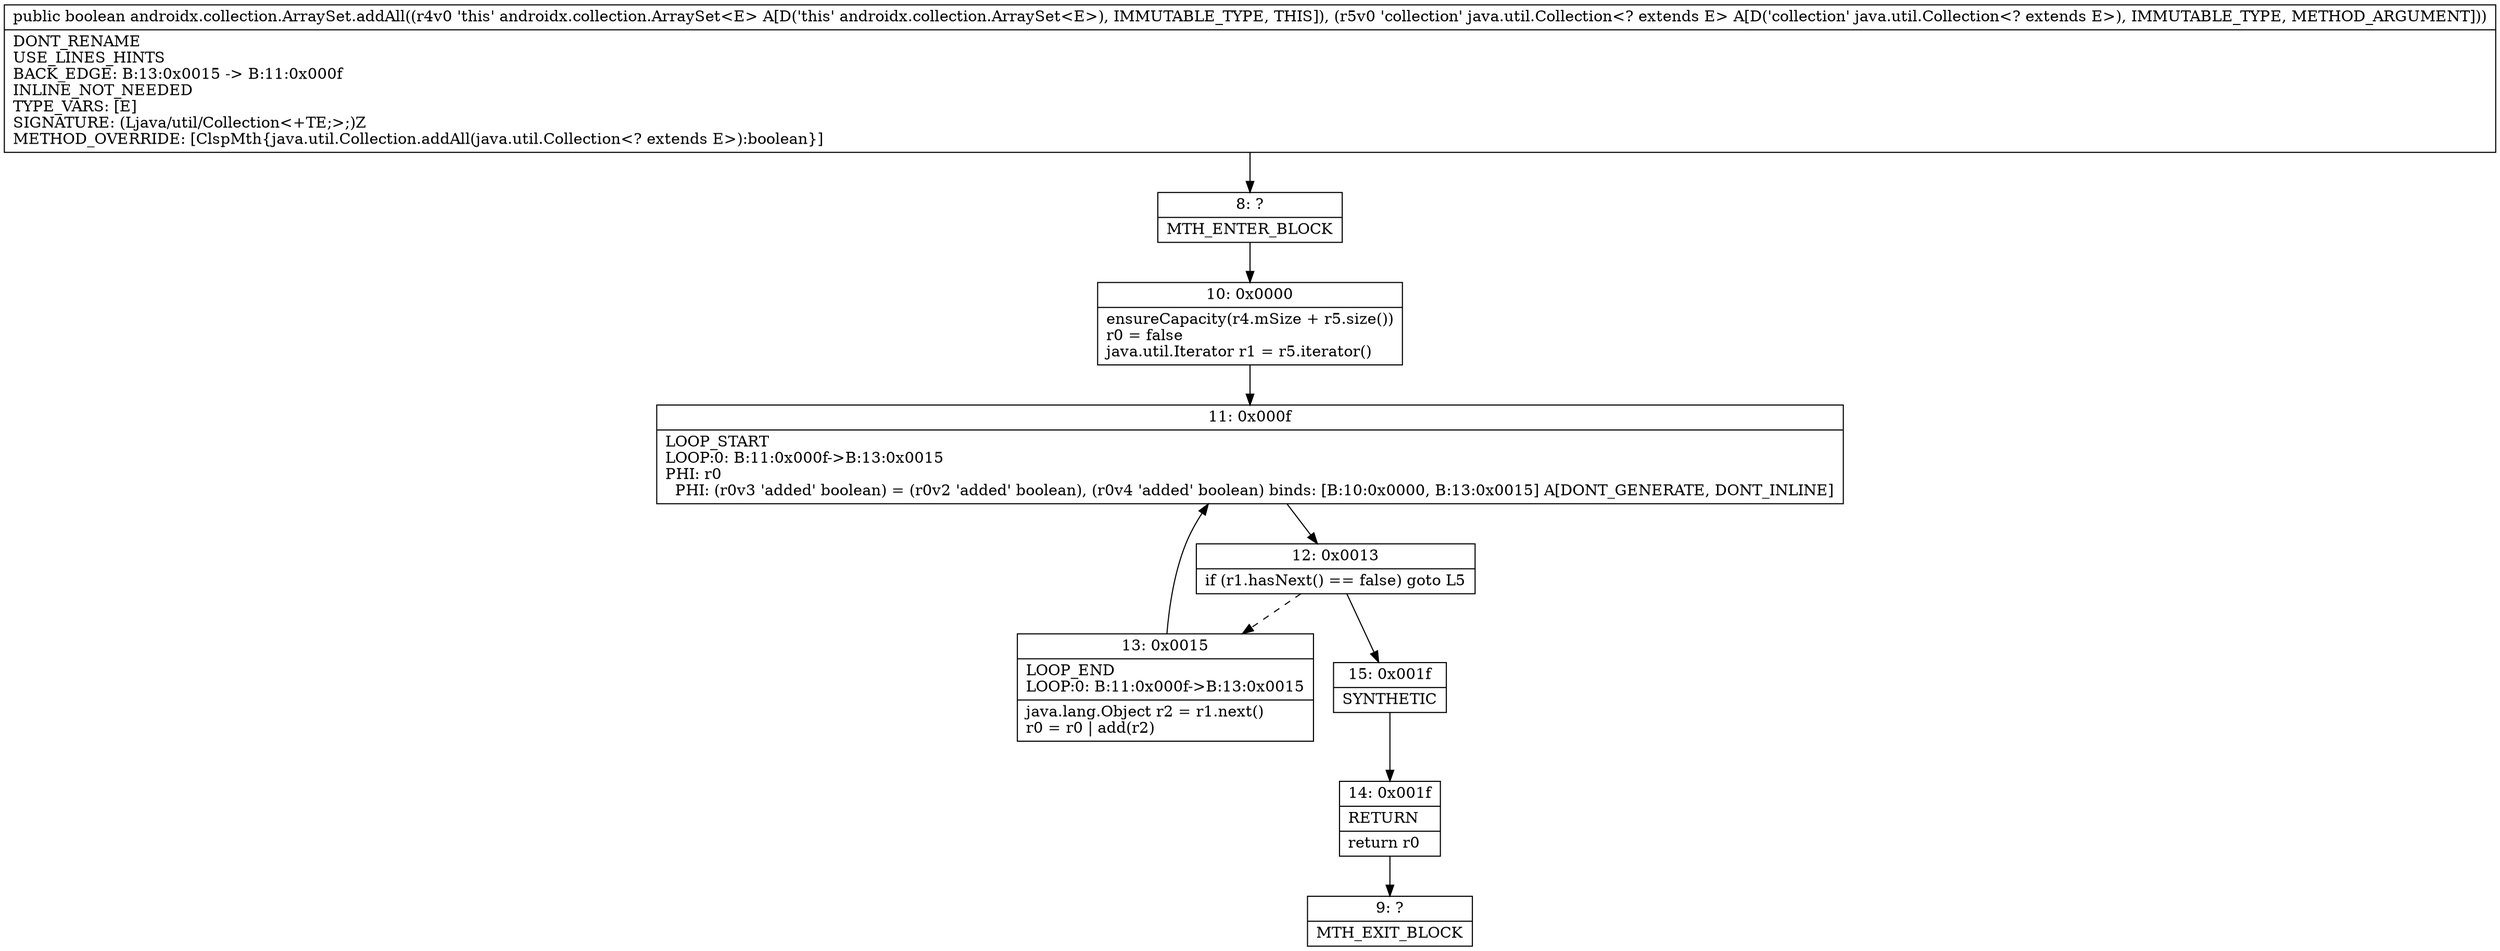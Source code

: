digraph "CFG forandroidx.collection.ArraySet.addAll(Ljava\/util\/Collection;)Z" {
Node_8 [shape=record,label="{8\:\ ?|MTH_ENTER_BLOCK\l}"];
Node_10 [shape=record,label="{10\:\ 0x0000|ensureCapacity(r4.mSize + r5.size())\lr0 = false\ljava.util.Iterator r1 = r5.iterator()\l}"];
Node_11 [shape=record,label="{11\:\ 0x000f|LOOP_START\lLOOP:0: B:11:0x000f\-\>B:13:0x0015\lPHI: r0 \l  PHI: (r0v3 'added' boolean) = (r0v2 'added' boolean), (r0v4 'added' boolean) binds: [B:10:0x0000, B:13:0x0015] A[DONT_GENERATE, DONT_INLINE]\l}"];
Node_12 [shape=record,label="{12\:\ 0x0013|if (r1.hasNext() == false) goto L5\l}"];
Node_13 [shape=record,label="{13\:\ 0x0015|LOOP_END\lLOOP:0: B:11:0x000f\-\>B:13:0x0015\l|java.lang.Object r2 = r1.next()\lr0 = r0 \| add(r2)\l}"];
Node_15 [shape=record,label="{15\:\ 0x001f|SYNTHETIC\l}"];
Node_14 [shape=record,label="{14\:\ 0x001f|RETURN\l|return r0\l}"];
Node_9 [shape=record,label="{9\:\ ?|MTH_EXIT_BLOCK\l}"];
MethodNode[shape=record,label="{public boolean androidx.collection.ArraySet.addAll((r4v0 'this' androidx.collection.ArraySet\<E\> A[D('this' androidx.collection.ArraySet\<E\>), IMMUTABLE_TYPE, THIS]), (r5v0 'collection' java.util.Collection\<? extends E\> A[D('collection' java.util.Collection\<? extends E\>), IMMUTABLE_TYPE, METHOD_ARGUMENT]))  | DONT_RENAME\lUSE_LINES_HINTS\lBACK_EDGE: B:13:0x0015 \-\> B:11:0x000f\lINLINE_NOT_NEEDED\lTYPE_VARS: [E]\lSIGNATURE: (Ljava\/util\/Collection\<+TE;\>;)Z\lMETHOD_OVERRIDE: [ClspMth\{java.util.Collection.addAll(java.util.Collection\<? extends E\>):boolean\}]\l}"];
MethodNode -> Node_8;Node_8 -> Node_10;
Node_10 -> Node_11;
Node_11 -> Node_12;
Node_12 -> Node_13[style=dashed];
Node_12 -> Node_15;
Node_13 -> Node_11;
Node_15 -> Node_14;
Node_14 -> Node_9;
}


